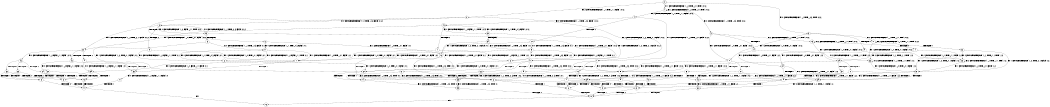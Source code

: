 digraph BCG {
size = "7, 10.5";
center = TRUE;
node [shape = circle];
0 [peripheries = 2];
0 -> 1 [label = "EX !1 !ATOMIC_EXCH_BRANCH (1, +0, TRUE, +0, 1, TRUE) !:0:1:2:"];
0 -> 2 [label = "EX !2 !ATOMIC_EXCH_BRANCH (1, +1, TRUE, +1, 1, FALSE) !:0:1:2:"];
0 -> 3 [label = "EX !0 !ATOMIC_EXCH_BRANCH (1, +1, TRUE, +0, 3, TRUE) !:0:1:2:"];
1 -> 4 [label = "EX !2 !ATOMIC_EXCH_BRANCH (1, +1, TRUE, +1, 1, FALSE) !:0:1:2:"];
1 -> 5 [label = "EX !0 !ATOMIC_EXCH_BRANCH (1, +1, TRUE, +0, 3, TRUE) !:0:1:2:"];
1 -> 1 [label = "EX !1 !ATOMIC_EXCH_BRANCH (1, +0, TRUE, +0, 1, TRUE) !:0:1:2:"];
2 -> 6 [label = "TERMINATE !2"];
2 -> 7 [label = "EX !1 !ATOMIC_EXCH_BRANCH (1, +0, TRUE, +0, 1, FALSE) !:0:1:2:"];
2 -> 8 [label = "EX !0 !ATOMIC_EXCH_BRANCH (1, +1, TRUE, +0, 3, FALSE) !:0:1:2:"];
3 -> 9 [label = "TERMINATE !0"];
3 -> 10 [label = "EX !1 !ATOMIC_EXCH_BRANCH (1, +0, TRUE, +0, 1, FALSE) !:0:1:2:"];
3 -> 11 [label = "EX !2 !ATOMIC_EXCH_BRANCH (1, +1, TRUE, +1, 1, TRUE) !:0:1:2:"];
4 -> 12 [label = "TERMINATE !2"];
4 -> 13 [label = "EX !0 !ATOMIC_EXCH_BRANCH (1, +1, TRUE, +0, 3, FALSE) !:0:1:2:"];
4 -> 7 [label = "EX !1 !ATOMIC_EXCH_BRANCH (1, +0, TRUE, +0, 1, FALSE) !:0:1:2:"];
5 -> 14 [label = "TERMINATE !0"];
5 -> 15 [label = "EX !2 !ATOMIC_EXCH_BRANCH (1, +1, TRUE, +1, 1, TRUE) !:0:1:2:"];
5 -> 10 [label = "EX !1 !ATOMIC_EXCH_BRANCH (1, +0, TRUE, +0, 1, FALSE) !:0:1:2:"];
6 -> 16 [label = "EX !1 !ATOMIC_EXCH_BRANCH (1, +0, TRUE, +0, 1, FALSE) !:0:1:"];
6 -> 17 [label = "EX !0 !ATOMIC_EXCH_BRANCH (1, +1, TRUE, +0, 3, FALSE) !:0:1:"];
7 -> 18 [label = "TERMINATE !1"];
7 -> 19 [label = "TERMINATE !2"];
7 -> 20 [label = "EX !0 !ATOMIC_EXCH_BRANCH (1, +1, TRUE, +0, 3, TRUE) !:0:1:2:"];
8 -> 21 [label = "TERMINATE !2"];
8 -> 22 [label = "EX !1 !ATOMIC_EXCH_BRANCH (1, +0, TRUE, +0, 1, FALSE) !:0:1:2:"];
8 -> 23 [label = "EX !0 !ATOMIC_EXCH_BRANCH (1, +0, FALSE, +1, 1, TRUE) !:0:1:2:"];
9 -> 24 [label = "EX !1 !ATOMIC_EXCH_BRANCH (1, +0, TRUE, +0, 1, FALSE) !:1:2:"];
9 -> 25 [label = "EX !2 !ATOMIC_EXCH_BRANCH (1, +1, TRUE, +1, 1, TRUE) !:1:2:"];
10 -> 26 [label = "TERMINATE !1"];
10 -> 27 [label = "TERMINATE !0"];
10 -> 20 [label = "EX !2 !ATOMIC_EXCH_BRANCH (1, +1, TRUE, +1, 1, FALSE) !:0:1:2:"];
11 -> 28 [label = "TERMINATE !0"];
11 -> 29 [label = "EX !1 !ATOMIC_EXCH_BRANCH (1, +0, TRUE, +0, 1, FALSE) !:0:1:2:"];
11 -> 11 [label = "EX !2 !ATOMIC_EXCH_BRANCH (1, +1, TRUE, +1, 1, TRUE) !:0:1:2:"];
12 -> 30 [label = "EX !0 !ATOMIC_EXCH_BRANCH (1, +1, TRUE, +0, 3, FALSE) !:0:1:"];
12 -> 16 [label = "EX !1 !ATOMIC_EXCH_BRANCH (1, +0, TRUE, +0, 1, FALSE) !:0:1:"];
13 -> 31 [label = "TERMINATE !2"];
13 -> 22 [label = "EX !1 !ATOMIC_EXCH_BRANCH (1, +0, TRUE, +0, 1, FALSE) !:0:1:2:"];
13 -> 32 [label = "EX !0 !ATOMIC_EXCH_BRANCH (1, +0, FALSE, +1, 1, TRUE) !:0:1:2:"];
14 -> 33 [label = "EX !2 !ATOMIC_EXCH_BRANCH (1, +1, TRUE, +1, 1, TRUE) !:1:2:"];
14 -> 24 [label = "EX !1 !ATOMIC_EXCH_BRANCH (1, +0, TRUE, +0, 1, FALSE) !:1:2:"];
15 -> 34 [label = "TERMINATE !0"];
15 -> 15 [label = "EX !2 !ATOMIC_EXCH_BRANCH (1, +1, TRUE, +1, 1, TRUE) !:0:1:2:"];
15 -> 29 [label = "EX !1 !ATOMIC_EXCH_BRANCH (1, +0, TRUE, +0, 1, FALSE) !:0:1:2:"];
16 -> 35 [label = "TERMINATE !1"];
16 -> 36 [label = "EX !0 !ATOMIC_EXCH_BRANCH (1, +1, TRUE, +0, 3, TRUE) !:0:1:"];
17 -> 37 [label = "EX !1 !ATOMIC_EXCH_BRANCH (1, +0, TRUE, +0, 1, FALSE) !:0:1:"];
17 -> 38 [label = "EX !0 !ATOMIC_EXCH_BRANCH (1, +0, FALSE, +1, 1, TRUE) !:0:1:"];
18 -> 35 [label = "TERMINATE !2"];
18 -> 39 [label = "EX !0 !ATOMIC_EXCH_BRANCH (1, +1, TRUE, +0, 3, TRUE) !:0:2:"];
19 -> 35 [label = "TERMINATE !1"];
19 -> 36 [label = "EX !0 !ATOMIC_EXCH_BRANCH (1, +1, TRUE, +0, 3, TRUE) !:0:1:"];
20 -> 40 [label = "TERMINATE !1"];
20 -> 41 [label = "TERMINATE !2"];
20 -> 42 [label = "TERMINATE !0"];
21 -> 37 [label = "EX !1 !ATOMIC_EXCH_BRANCH (1, +0, TRUE, +0, 1, FALSE) !:0:1:"];
21 -> 38 [label = "EX !0 !ATOMIC_EXCH_BRANCH (1, +0, FALSE, +1, 1, TRUE) !:0:1:"];
22 -> 43 [label = "TERMINATE !1"];
22 -> 44 [label = "TERMINATE !2"];
22 -> 45 [label = "EX !0 !ATOMIC_EXCH_BRANCH (1, +0, FALSE, +1, 1, FALSE) !:0:1:2:"];
23 -> 46 [label = "TERMINATE !2"];
23 -> 47 [label = "EX !1 !ATOMIC_EXCH_BRANCH (1, +0, TRUE, +0, 1, FALSE) !:0:1:2:"];
23 -> 8 [label = "EX !0 !ATOMIC_EXCH_BRANCH (1, +1, TRUE, +0, 3, FALSE) !:0:1:2:"];
24 -> 48 [label = "TERMINATE !1"];
24 -> 49 [label = "EX !2 !ATOMIC_EXCH_BRANCH (1, +1, TRUE, +1, 1, FALSE) !:1:2:"];
25 -> 50 [label = "EX !1 !ATOMIC_EXCH_BRANCH (1, +0, TRUE, +0, 1, FALSE) !:1:2:"];
25 -> 25 [label = "EX !2 !ATOMIC_EXCH_BRANCH (1, +1, TRUE, +1, 1, TRUE) !:1:2:"];
26 -> 48 [label = "TERMINATE !0"];
26 -> 39 [label = "EX !2 !ATOMIC_EXCH_BRANCH (1, +1, TRUE, +1, 1, FALSE) !:0:2:"];
27 -> 48 [label = "TERMINATE !1"];
27 -> 49 [label = "EX !2 !ATOMIC_EXCH_BRANCH (1, +1, TRUE, +1, 1, FALSE) !:1:2:"];
28 -> 50 [label = "EX !1 !ATOMIC_EXCH_BRANCH (1, +0, TRUE, +0, 1, FALSE) !:1:2:"];
28 -> 25 [label = "EX !2 !ATOMIC_EXCH_BRANCH (1, +1, TRUE, +1, 1, TRUE) !:1:2:"];
29 -> 51 [label = "TERMINATE !1"];
29 -> 52 [label = "TERMINATE !0"];
29 -> 20 [label = "EX !2 !ATOMIC_EXCH_BRANCH (1, +1, TRUE, +1, 1, FALSE) !:0:1:2:"];
30 -> 37 [label = "EX !1 !ATOMIC_EXCH_BRANCH (1, +0, TRUE, +0, 1, FALSE) !:0:1:"];
30 -> 53 [label = "EX !0 !ATOMIC_EXCH_BRANCH (1, +0, FALSE, +1, 1, TRUE) !:0:1:"];
31 -> 37 [label = "EX !1 !ATOMIC_EXCH_BRANCH (1, +0, TRUE, +0, 1, FALSE) !:0:1:"];
31 -> 53 [label = "EX !0 !ATOMIC_EXCH_BRANCH (1, +0, FALSE, +1, 1, TRUE) !:0:1:"];
32 -> 54 [label = "TERMINATE !2"];
32 -> 47 [label = "EX !1 !ATOMIC_EXCH_BRANCH (1, +0, TRUE, +0, 1, FALSE) !:0:1:2:"];
32 -> 13 [label = "EX !0 !ATOMIC_EXCH_BRANCH (1, +1, TRUE, +0, 3, FALSE) !:0:1:2:"];
33 -> 33 [label = "EX !2 !ATOMIC_EXCH_BRANCH (1, +1, TRUE, +1, 1, TRUE) !:1:2:"];
33 -> 50 [label = "EX !1 !ATOMIC_EXCH_BRANCH (1, +0, TRUE, +0, 1, FALSE) !:1:2:"];
34 -> 33 [label = "EX !2 !ATOMIC_EXCH_BRANCH (1, +1, TRUE, +1, 1, TRUE) !:1:2:"];
34 -> 50 [label = "EX !1 !ATOMIC_EXCH_BRANCH (1, +0, TRUE, +0, 1, FALSE) !:1:2:"];
35 -> 55 [label = "EX !0 !ATOMIC_EXCH_BRANCH (1, +1, TRUE, +0, 3, TRUE) !:0:"];
36 -> 56 [label = "TERMINATE !1"];
36 -> 57 [label = "TERMINATE !0"];
37 -> 58 [label = "TERMINATE !1"];
37 -> 59 [label = "EX !0 !ATOMIC_EXCH_BRANCH (1, +0, FALSE, +1, 1, FALSE) !:0:1:"];
38 -> 60 [label = "EX !1 !ATOMIC_EXCH_BRANCH (1, +0, TRUE, +0, 1, FALSE) !:0:1:"];
38 -> 17 [label = "EX !0 !ATOMIC_EXCH_BRANCH (1, +1, TRUE, +0, 3, FALSE) !:0:1:"];
39 -> 56 [label = "TERMINATE !2"];
39 -> 61 [label = "TERMINATE !0"];
40 -> 56 [label = "TERMINATE !2"];
40 -> 61 [label = "TERMINATE !0"];
41 -> 56 [label = "TERMINATE !1"];
41 -> 57 [label = "TERMINATE !0"];
42 -> 61 [label = "TERMINATE !1"];
42 -> 57 [label = "TERMINATE !2"];
43 -> 58 [label = "TERMINATE !2"];
43 -> 62 [label = "EX !0 !ATOMIC_EXCH_BRANCH (1, +0, FALSE, +1, 1, FALSE) !:0:2:"];
44 -> 58 [label = "TERMINATE !1"];
44 -> 59 [label = "EX !0 !ATOMIC_EXCH_BRANCH (1, +0, FALSE, +1, 1, FALSE) !:0:1:"];
45 -> 63 [label = "TERMINATE !1"];
45 -> 64 [label = "TERMINATE !2"];
45 -> 65 [label = "TERMINATE !0"];
46 -> 60 [label = "EX !1 !ATOMIC_EXCH_BRANCH (1, +0, TRUE, +0, 1, FALSE) !:0:1:"];
46 -> 17 [label = "EX !0 !ATOMIC_EXCH_BRANCH (1, +1, TRUE, +0, 3, FALSE) !:0:1:"];
47 -> 66 [label = "TERMINATE !1"];
47 -> 67 [label = "TERMINATE !2"];
47 -> 20 [label = "EX !0 !ATOMIC_EXCH_BRANCH (1, +1, TRUE, +0, 3, TRUE) !:0:1:2:"];
48 -> 68 [label = "EX !2 !ATOMIC_EXCH_BRANCH (1, +1, TRUE, +1, 1, FALSE) !:2:"];
49 -> 61 [label = "TERMINATE !1"];
49 -> 57 [label = "TERMINATE !2"];
50 -> 69 [label = "TERMINATE !1"];
50 -> 49 [label = "EX !2 !ATOMIC_EXCH_BRANCH (1, +1, TRUE, +1, 1, FALSE) !:1:2:"];
51 -> 69 [label = "TERMINATE !0"];
51 -> 39 [label = "EX !2 !ATOMIC_EXCH_BRANCH (1, +1, TRUE, +1, 1, FALSE) !:0:2:"];
52 -> 69 [label = "TERMINATE !1"];
52 -> 49 [label = "EX !2 !ATOMIC_EXCH_BRANCH (1, +1, TRUE, +1, 1, FALSE) !:1:2:"];
53 -> 60 [label = "EX !1 !ATOMIC_EXCH_BRANCH (1, +0, TRUE, +0, 1, FALSE) !:0:1:"];
53 -> 30 [label = "EX !0 !ATOMIC_EXCH_BRANCH (1, +1, TRUE, +0, 3, FALSE) !:0:1:"];
54 -> 60 [label = "EX !1 !ATOMIC_EXCH_BRANCH (1, +0, TRUE, +0, 1, FALSE) !:0:1:"];
54 -> 30 [label = "EX !0 !ATOMIC_EXCH_BRANCH (1, +1, TRUE, +0, 3, FALSE) !:0:1:"];
55 -> 70 [label = "TERMINATE !0"];
56 -> 70 [label = "TERMINATE !0"];
57 -> 70 [label = "TERMINATE !1"];
58 -> 71 [label = "EX !0 !ATOMIC_EXCH_BRANCH (1, +0, FALSE, +1, 1, FALSE) !:0:"];
59 -> 72 [label = "TERMINATE !1"];
59 -> 73 [label = "TERMINATE !0"];
60 -> 74 [label = "TERMINATE !1"];
60 -> 36 [label = "EX !0 !ATOMIC_EXCH_BRANCH (1, +1, TRUE, +0, 3, TRUE) !:0:1:"];
61 -> 70 [label = "TERMINATE !2"];
62 -> 72 [label = "TERMINATE !2"];
62 -> 75 [label = "TERMINATE !0"];
63 -> 72 [label = "TERMINATE !2"];
63 -> 75 [label = "TERMINATE !0"];
64 -> 72 [label = "TERMINATE !1"];
64 -> 73 [label = "TERMINATE !0"];
65 -> 75 [label = "TERMINATE !1"];
65 -> 73 [label = "TERMINATE !2"];
66 -> 74 [label = "TERMINATE !2"];
66 -> 39 [label = "EX !0 !ATOMIC_EXCH_BRANCH (1, +1, TRUE, +0, 3, TRUE) !:0:2:"];
67 -> 74 [label = "TERMINATE !1"];
67 -> 36 [label = "EX !0 !ATOMIC_EXCH_BRANCH (1, +1, TRUE, +0, 3, TRUE) !:0:1:"];
68 -> 70 [label = "TERMINATE !2"];
69 -> 68 [label = "EX !2 !ATOMIC_EXCH_BRANCH (1, +1, TRUE, +1, 1, FALSE) !:2:"];
70 -> 76 [label = "exit"];
71 -> 77 [label = "TERMINATE !0"];
72 -> 77 [label = "TERMINATE !0"];
73 -> 77 [label = "TERMINATE !1"];
74 -> 55 [label = "EX !0 !ATOMIC_EXCH_BRANCH (1, +1, TRUE, +0, 3, TRUE) !:0:"];
75 -> 77 [label = "TERMINATE !2"];
77 -> 76 [label = "exit"];
}
